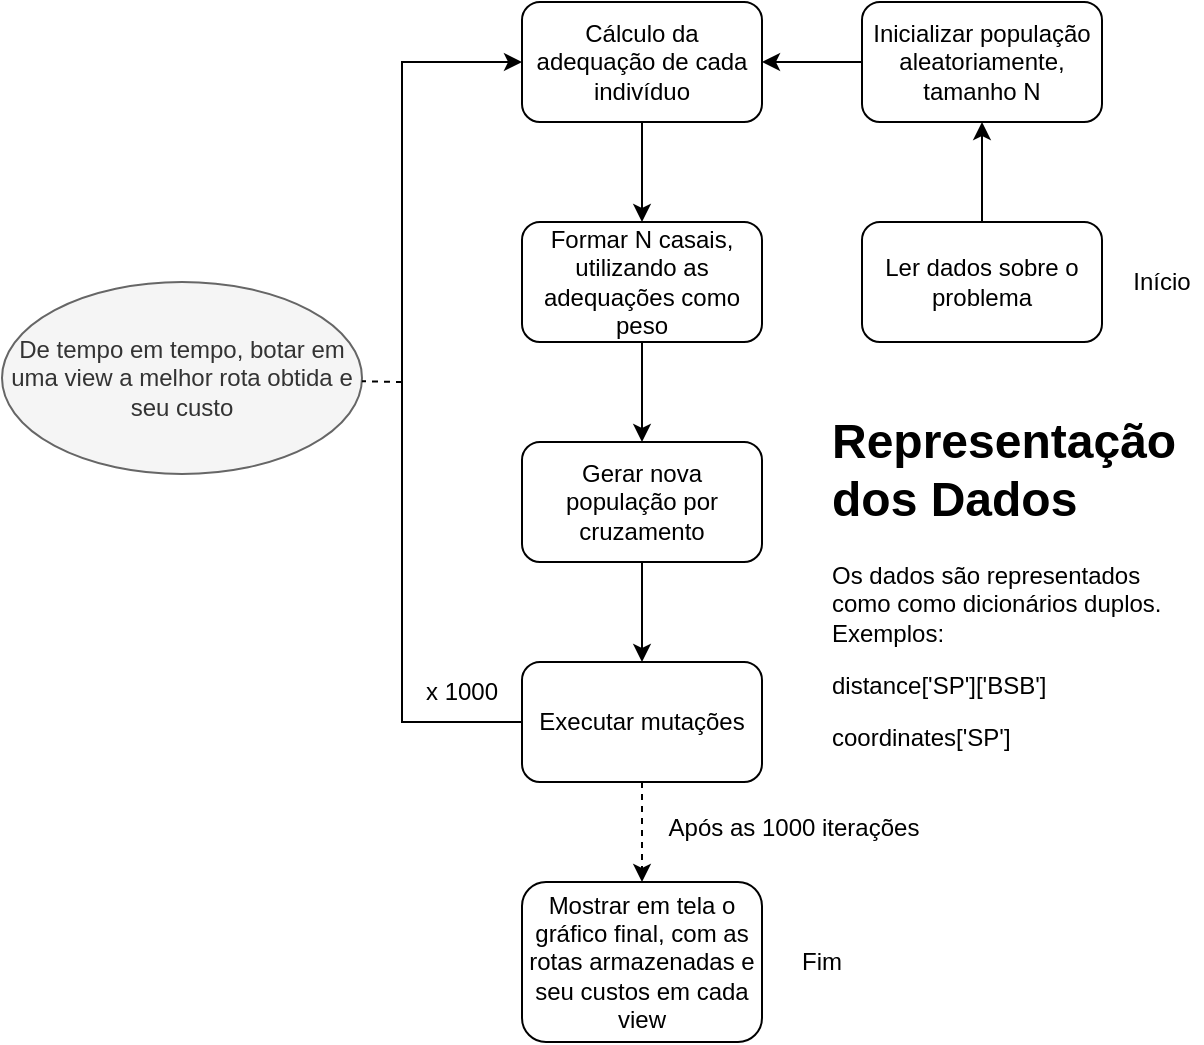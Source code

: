 <mxfile version="13.6.6" type="github">
  <diagram id="RmVg-uAlyQOc6iuS-p0Y" name="Page-1">
    <mxGraphModel dx="981" dy="532" grid="1" gridSize="10" guides="1" tooltips="1" connect="1" arrows="1" fold="1" page="1" pageScale="1" pageWidth="827" pageHeight="1169" math="0" shadow="0">
      <root>
        <mxCell id="0" />
        <mxCell id="1" parent="0" />
        <mxCell id="tQTgviacLXU592D-nfOq-6" style="edgeStyle=orthogonalEdgeStyle;rounded=0;orthogonalLoop=1;jettySize=auto;html=1;" edge="1" parent="1" source="tQTgviacLXU592D-nfOq-1" target="tQTgviacLXU592D-nfOq-3">
          <mxGeometry relative="1" as="geometry" />
        </mxCell>
        <mxCell id="tQTgviacLXU592D-nfOq-1" value="Inicializar população aleatoriamente, tamanho N" style="rounded=1;whiteSpace=wrap;html=1;" vertex="1" parent="1">
          <mxGeometry x="510" y="250" width="120" height="60" as="geometry" />
        </mxCell>
        <mxCell id="tQTgviacLXU592D-nfOq-7" style="edgeStyle=orthogonalEdgeStyle;rounded=0;orthogonalLoop=1;jettySize=auto;html=1;" edge="1" parent="1" source="tQTgviacLXU592D-nfOq-3" target="tQTgviacLXU592D-nfOq-4">
          <mxGeometry relative="1" as="geometry" />
        </mxCell>
        <mxCell id="tQTgviacLXU592D-nfOq-3" value="Cálculo da adequação de cada indivíduo" style="rounded=1;whiteSpace=wrap;html=1;" vertex="1" parent="1">
          <mxGeometry x="340" y="250" width="120" height="60" as="geometry" />
        </mxCell>
        <mxCell id="tQTgviacLXU592D-nfOq-10" style="edgeStyle=orthogonalEdgeStyle;rounded=0;orthogonalLoop=1;jettySize=auto;html=1;" edge="1" parent="1" source="tQTgviacLXU592D-nfOq-4" target="tQTgviacLXU592D-nfOq-8">
          <mxGeometry relative="1" as="geometry" />
        </mxCell>
        <mxCell id="tQTgviacLXU592D-nfOq-4" value="Formar N casais, utilizando as adequações como peso" style="rounded=1;whiteSpace=wrap;html=1;" vertex="1" parent="1">
          <mxGeometry x="340" y="360" width="120" height="60" as="geometry" />
        </mxCell>
        <mxCell id="tQTgviacLXU592D-nfOq-11" style="edgeStyle=orthogonalEdgeStyle;rounded=0;orthogonalLoop=1;jettySize=auto;html=1;" edge="1" parent="1" source="tQTgviacLXU592D-nfOq-8" target="tQTgviacLXU592D-nfOq-9">
          <mxGeometry relative="1" as="geometry" />
        </mxCell>
        <mxCell id="tQTgviacLXU592D-nfOq-8" value="Gerar nova população por cruzamento" style="rounded=1;whiteSpace=wrap;html=1;" vertex="1" parent="1">
          <mxGeometry x="340" y="470" width="120" height="60" as="geometry" />
        </mxCell>
        <mxCell id="tQTgviacLXU592D-nfOq-12" style="edgeStyle=orthogonalEdgeStyle;rounded=0;orthogonalLoop=1;jettySize=auto;html=1;" edge="1" parent="1" source="tQTgviacLXU592D-nfOq-9" target="tQTgviacLXU592D-nfOq-3">
          <mxGeometry relative="1" as="geometry">
            <mxPoint x="270" y="280.0" as="targetPoint" />
            <Array as="points">
              <mxPoint x="280" y="610" />
              <mxPoint x="280" y="280" />
            </Array>
          </mxGeometry>
        </mxCell>
        <mxCell id="tQTgviacLXU592D-nfOq-17" style="edgeStyle=orthogonalEdgeStyle;rounded=0;orthogonalLoop=1;jettySize=auto;html=1;dashed=1;" edge="1" parent="1" source="tQTgviacLXU592D-nfOq-9" target="tQTgviacLXU592D-nfOq-16">
          <mxGeometry relative="1" as="geometry" />
        </mxCell>
        <mxCell id="tQTgviacLXU592D-nfOq-9" value="Executar mutações" style="rounded=1;whiteSpace=wrap;html=1;" vertex="1" parent="1">
          <mxGeometry x="340" y="580" width="120" height="60" as="geometry" />
        </mxCell>
        <mxCell id="tQTgviacLXU592D-nfOq-13" value="x 1000" style="text;html=1;strokeColor=none;fillColor=none;align=center;verticalAlign=middle;whiteSpace=wrap;rounded=0;" vertex="1" parent="1">
          <mxGeometry x="290" y="585" width="40" height="20" as="geometry" />
        </mxCell>
        <mxCell id="tQTgviacLXU592D-nfOq-15" style="edgeStyle=orthogonalEdgeStyle;rounded=0;orthogonalLoop=1;jettySize=auto;html=1;" edge="1" parent="1" source="tQTgviacLXU592D-nfOq-14" target="tQTgviacLXU592D-nfOq-1">
          <mxGeometry relative="1" as="geometry" />
        </mxCell>
        <mxCell id="tQTgviacLXU592D-nfOq-14" value="Ler dados sobre o problema" style="rounded=1;whiteSpace=wrap;html=1;" vertex="1" parent="1">
          <mxGeometry x="510" y="360" width="120" height="60" as="geometry" />
        </mxCell>
        <mxCell id="tQTgviacLXU592D-nfOq-16" value="Mostrar em tela o gráfico final, com as rotas armazenadas e seu custos em cada view" style="rounded=1;whiteSpace=wrap;html=1;" vertex="1" parent="1">
          <mxGeometry x="340" y="690" width="120" height="80" as="geometry" />
        </mxCell>
        <mxCell id="tQTgviacLXU592D-nfOq-18" value="Após as 1000 iterações" style="text;html=1;strokeColor=none;fillColor=none;align=center;verticalAlign=middle;whiteSpace=wrap;rounded=0;" vertex="1" parent="1">
          <mxGeometry x="411" y="653" width="130" height="20" as="geometry" />
        </mxCell>
        <mxCell id="tQTgviacLXU592D-nfOq-19" value="De tempo em tempo, botar em uma view a melhor rota obtida e seu custo" style="ellipse;whiteSpace=wrap;html=1;fillColor=#f5f5f5;strokeColor=#666666;fontColor=#333333;" vertex="1" parent="1">
          <mxGeometry x="80" y="390" width="180" height="96" as="geometry" />
        </mxCell>
        <mxCell id="tQTgviacLXU592D-nfOq-21" value="" style="endArrow=none;html=1;dashed=1;endFill=0;" edge="1" parent="1" target="tQTgviacLXU592D-nfOq-19">
          <mxGeometry width="50" height="50" relative="1" as="geometry">
            <mxPoint x="280" y="440" as="sourcePoint" />
            <mxPoint x="270" y="440" as="targetPoint" />
          </mxGeometry>
        </mxCell>
        <mxCell id="tQTgviacLXU592D-nfOq-24" value="Início" style="text;html=1;strokeColor=none;fillColor=none;align=center;verticalAlign=middle;whiteSpace=wrap;rounded=0;" vertex="1" parent="1">
          <mxGeometry x="640" y="380" width="40" height="20" as="geometry" />
        </mxCell>
        <mxCell id="tQTgviacLXU592D-nfOq-25" value="Fim" style="text;html=1;strokeColor=none;fillColor=none;align=center;verticalAlign=middle;whiteSpace=wrap;rounded=0;" vertex="1" parent="1">
          <mxGeometry x="470" y="720" width="40" height="20" as="geometry" />
        </mxCell>
        <mxCell id="tQTgviacLXU592D-nfOq-27" value="&lt;h1&gt;Representação dos Dados&lt;/h1&gt;&lt;p&gt;Os dados são representados como como dicionários duplos. Exemplos:&lt;/p&gt;&lt;p&gt;distance[&#39;SP&#39;][&#39;BSB&#39;]&lt;/p&gt;&lt;p&gt;coordinates[&#39;SP&#39;]&lt;/p&gt;&lt;p&gt;&lt;br&gt;&lt;/p&gt;" style="text;html=1;strokeColor=none;fillColor=none;spacing=5;spacingTop=-20;whiteSpace=wrap;overflow=hidden;rounded=0;" vertex="1" parent="1">
          <mxGeometry x="490" y="450" width="190" height="190" as="geometry" />
        </mxCell>
      </root>
    </mxGraphModel>
  </diagram>
</mxfile>
